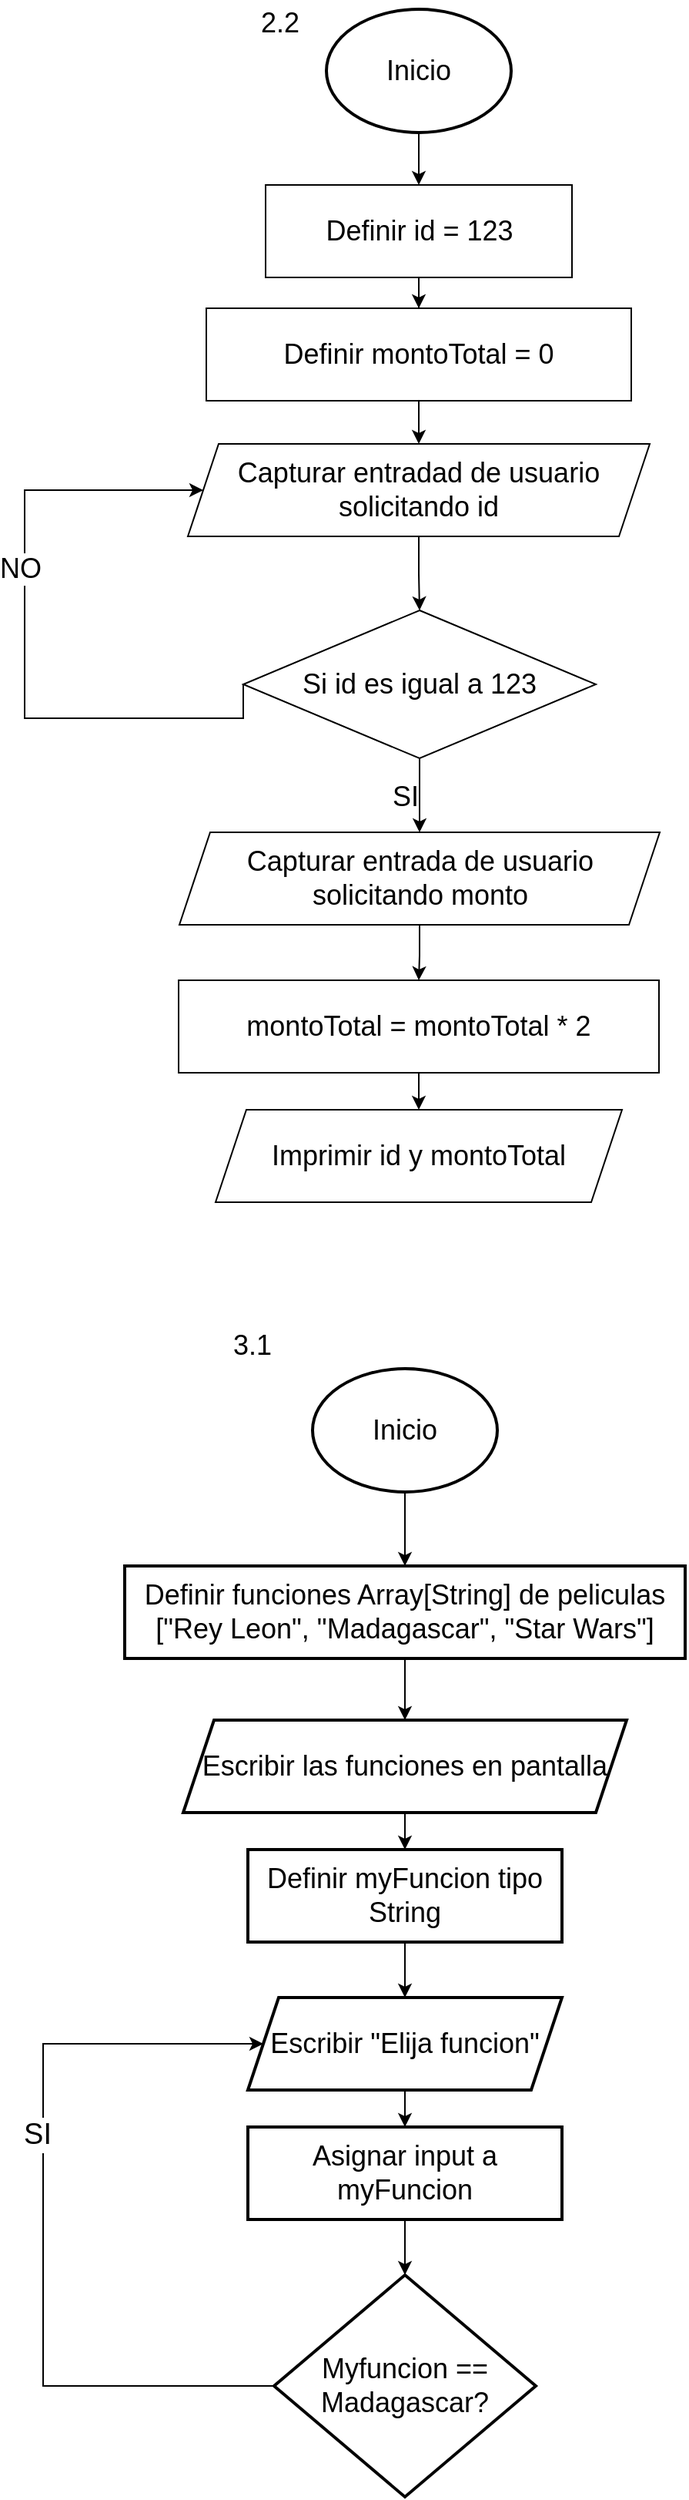 <mxfile version="23.1.5" type="github">
  <diagram name="Page-1" id="D6jSuuYGtf3E4rri9tUM">
    <mxGraphModel dx="1194" dy="750" grid="1" gridSize="12" guides="1" tooltips="1" connect="1" arrows="1" fold="1" page="1" pageScale="1" pageWidth="850" pageHeight="1100" math="0" shadow="0">
      <root>
        <mxCell id="0" />
        <mxCell id="1" parent="0" />
        <mxCell id="xoTJzdg2lMnU-Vgop3UH-8" style="edgeStyle=orthogonalEdgeStyle;rounded=0;orthogonalLoop=1;jettySize=auto;html=1;entryX=0.5;entryY=0;entryDx=0;entryDy=0;shadow=0;fontSize=18;" parent="1" source="JSRVEFu7Q7TZ1jJsunZb-2" target="xoTJzdg2lMnU-Vgop3UH-2" edge="1">
          <mxGeometry relative="1" as="geometry" />
        </mxCell>
        <mxCell id="JSRVEFu7Q7TZ1jJsunZb-2" value="&lt;div style=&quot;font-size: 18px;&quot;&gt;&lt;font style=&quot;font-size: 18px;&quot;&gt;Inicio&lt;/font&gt;&lt;/div&gt;" style="ellipse;whiteSpace=wrap;html=1;align=center;strokeWidth=2;fontSize=18;" parent="1" vertex="1">
          <mxGeometry x="365" y="90" width="120" height="80" as="geometry" />
        </mxCell>
        <mxCell id="xoTJzdg2lMnU-Vgop3UH-7" value="" style="edgeStyle=orthogonalEdgeStyle;rounded=0;orthogonalLoop=1;jettySize=auto;html=1;shadow=0;fontSize=18;" parent="1" source="xoTJzdg2lMnU-Vgop3UH-2" target="xoTJzdg2lMnU-Vgop3UH-6" edge="1">
          <mxGeometry relative="1" as="geometry" />
        </mxCell>
        <mxCell id="xoTJzdg2lMnU-Vgop3UH-2" value="&lt;font style=&quot;font-size: 18px;&quot;&gt;Definir id = 123&lt;br style=&quot;font-size: 18px;&quot;&gt;&lt;/font&gt;" style="rounded=0;whiteSpace=wrap;html=1;shadow=0;fontSize=18;" parent="1" vertex="1">
          <mxGeometry x="325.5" y="204" width="199" height="60" as="geometry" />
        </mxCell>
        <mxCell id="xoTJzdg2lMnU-Vgop3UH-12" value="" style="edgeStyle=orthogonalEdgeStyle;rounded=0;orthogonalLoop=1;jettySize=auto;html=1;fontSize=18;" parent="1" source="xoTJzdg2lMnU-Vgop3UH-6" target="xoTJzdg2lMnU-Vgop3UH-11" edge="1">
          <mxGeometry relative="1" as="geometry" />
        </mxCell>
        <mxCell id="xoTJzdg2lMnU-Vgop3UH-6" value="Definir montoTotal = 0" style="whiteSpace=wrap;html=1;rounded=0;shadow=0;fontSize=18;" parent="1" vertex="1">
          <mxGeometry x="287" y="284" width="276" height="60" as="geometry" />
        </mxCell>
        <mxCell id="xoTJzdg2lMnU-Vgop3UH-18" value="" style="edgeStyle=orthogonalEdgeStyle;rounded=0;orthogonalLoop=1;jettySize=auto;html=1;fontSize=18;" parent="1" source="xoTJzdg2lMnU-Vgop3UH-11" target="xoTJzdg2lMnU-Vgop3UH-17" edge="1">
          <mxGeometry relative="1" as="geometry" />
        </mxCell>
        <mxCell id="xoTJzdg2lMnU-Vgop3UH-11" value="Capturar entradad de usuario solicitando id" style="shape=parallelogram;perimeter=parallelogramPerimeter;whiteSpace=wrap;html=1;fixedSize=1;fontSize=18;rounded=0;shadow=0;" parent="1" vertex="1">
          <mxGeometry x="275" y="372" width="300" height="60" as="geometry" />
        </mxCell>
        <mxCell id="xoTJzdg2lMnU-Vgop3UH-19" style="edgeStyle=orthogonalEdgeStyle;rounded=0;orthogonalLoop=1;jettySize=auto;html=1;entryX=0;entryY=0.5;entryDx=0;entryDy=0;exitX=0;exitY=0.5;exitDx=0;exitDy=0;fontSize=18;" parent="1" source="xoTJzdg2lMnU-Vgop3UH-17" target="xoTJzdg2lMnU-Vgop3UH-11" edge="1">
          <mxGeometry relative="1" as="geometry">
            <mxPoint x="168" y="396" as="targetPoint" />
            <Array as="points">
              <mxPoint x="311" y="550" />
              <mxPoint x="169" y="550" />
              <mxPoint x="169" y="402" />
            </Array>
          </mxGeometry>
        </mxCell>
        <mxCell id="xoTJzdg2lMnU-Vgop3UH-20" value="NO" style="edgeLabel;html=1;align=center;verticalAlign=middle;resizable=0;points=[];fontSize=18;" parent="xoTJzdg2lMnU-Vgop3UH-19" vertex="1" connectable="0">
          <mxGeometry x="0.222" y="3" relative="1" as="geometry">
            <mxPoint as="offset" />
          </mxGeometry>
        </mxCell>
        <mxCell id="xoTJzdg2lMnU-Vgop3UH-22" value="" style="edgeStyle=orthogonalEdgeStyle;rounded=0;orthogonalLoop=1;jettySize=auto;html=1;fontSize=18;" parent="1" source="xoTJzdg2lMnU-Vgop3UH-17" target="xoTJzdg2lMnU-Vgop3UH-21" edge="1">
          <mxGeometry relative="1" as="geometry" />
        </mxCell>
        <mxCell id="xoTJzdg2lMnU-Vgop3UH-17" value="Si id es igual a 123" style="rhombus;whiteSpace=wrap;html=1;fontSize=18;rounded=0;shadow=0;" parent="1" vertex="1">
          <mxGeometry x="311" y="480" width="229" height="96" as="geometry" />
        </mxCell>
        <mxCell id="xoTJzdg2lMnU-Vgop3UH-25" value="" style="edgeStyle=orthogonalEdgeStyle;rounded=0;orthogonalLoop=1;jettySize=auto;html=1;fontSize=18;" parent="1" source="xoTJzdg2lMnU-Vgop3UH-21" target="xoTJzdg2lMnU-Vgop3UH-24" edge="1">
          <mxGeometry relative="1" as="geometry" />
        </mxCell>
        <mxCell id="xoTJzdg2lMnU-Vgop3UH-21" value="Capturar entrada de usuario solicitando monto" style="shape=parallelogram;perimeter=parallelogramPerimeter;whiteSpace=wrap;html=1;fixedSize=1;fontSize=18;rounded=0;shadow=0;" parent="1" vertex="1">
          <mxGeometry x="269.5" y="624" width="312" height="60" as="geometry" />
        </mxCell>
        <mxCell id="xoTJzdg2lMnU-Vgop3UH-23" value="SI" style="text;html=1;align=center;verticalAlign=middle;resizable=0;points=[];autosize=1;strokeColor=none;fillColor=none;fontSize=18;" parent="1" vertex="1">
          <mxGeometry x="392" y="583" width="48" height="36" as="geometry" />
        </mxCell>
        <mxCell id="xoTJzdg2lMnU-Vgop3UH-27" value="" style="edgeStyle=orthogonalEdgeStyle;rounded=0;orthogonalLoop=1;jettySize=auto;html=1;fontSize=18;" parent="1" source="xoTJzdg2lMnU-Vgop3UH-24" target="xoTJzdg2lMnU-Vgop3UH-26" edge="1">
          <mxGeometry relative="1" as="geometry" />
        </mxCell>
        <mxCell id="xoTJzdg2lMnU-Vgop3UH-24" value="montoTotal = montoTotal * 2" style="rounded=0;whiteSpace=wrap;html=1;fontSize=18;shadow=0;" parent="1" vertex="1">
          <mxGeometry x="269" y="720" width="312" height="60" as="geometry" />
        </mxCell>
        <mxCell id="xoTJzdg2lMnU-Vgop3UH-26" value="Imprimir id y montoTotal" style="shape=parallelogram;perimeter=parallelogramPerimeter;whiteSpace=wrap;html=1;fixedSize=1;fontSize=18;rounded=0;shadow=0;" parent="1" vertex="1">
          <mxGeometry x="293" y="804" width="264" height="60" as="geometry" />
        </mxCell>
        <mxCell id="xoTJzdg2lMnU-Vgop3UH-28" value="&lt;font style=&quot;font-size: 18px;&quot;&gt;2.2&lt;/font&gt;" style="text;html=1;align=center;verticalAlign=middle;whiteSpace=wrap;rounded=0;" parent="1" vertex="1">
          <mxGeometry x="305" y="84" width="60" height="30" as="geometry" />
        </mxCell>
        <mxCell id="ddKnpVyn28bCaXbPGC_H-5" value="" style="edgeStyle=orthogonalEdgeStyle;rounded=0;orthogonalLoop=1;jettySize=auto;html=1;" edge="1" parent="1" source="ddKnpVyn28bCaXbPGC_H-1" target="ddKnpVyn28bCaXbPGC_H-4">
          <mxGeometry relative="1" as="geometry" />
        </mxCell>
        <mxCell id="ddKnpVyn28bCaXbPGC_H-1" value="&lt;div style=&quot;font-size: 18px;&quot;&gt;&lt;font style=&quot;font-size: 18px;&quot;&gt;Inicio&lt;/font&gt;&lt;/div&gt;" style="ellipse;whiteSpace=wrap;html=1;align=center;strokeWidth=2;fontSize=18;" vertex="1" parent="1">
          <mxGeometry x="356" y="972" width="120" height="80" as="geometry" />
        </mxCell>
        <mxCell id="ddKnpVyn28bCaXbPGC_H-2" value="&lt;font style=&quot;font-size: 18px;&quot;&gt;3.1&lt;/font&gt;" style="text;html=1;align=center;verticalAlign=middle;whiteSpace=wrap;rounded=0;" vertex="1" parent="1">
          <mxGeometry x="287" y="942" width="60" height="30" as="geometry" />
        </mxCell>
        <mxCell id="ddKnpVyn28bCaXbPGC_H-7" value="" style="edgeStyle=orthogonalEdgeStyle;rounded=0;orthogonalLoop=1;jettySize=auto;html=1;" edge="1" parent="1" source="ddKnpVyn28bCaXbPGC_H-4" target="ddKnpVyn28bCaXbPGC_H-6">
          <mxGeometry relative="1" as="geometry" />
        </mxCell>
        <mxCell id="ddKnpVyn28bCaXbPGC_H-4" value="Definir funciones Array[String] de peliculas [&quot;Rey Leon&quot;, &quot;Madagascar&quot;, &quot;Star Wars&quot;]" style="whiteSpace=wrap;html=1;fontSize=18;strokeWidth=2;" vertex="1" parent="1">
          <mxGeometry x="234" y="1100" width="364" height="60" as="geometry" />
        </mxCell>
        <mxCell id="ddKnpVyn28bCaXbPGC_H-9" value="" style="edgeStyle=orthogonalEdgeStyle;rounded=0;orthogonalLoop=1;jettySize=auto;html=1;" edge="1" parent="1" source="ddKnpVyn28bCaXbPGC_H-6" target="ddKnpVyn28bCaXbPGC_H-8">
          <mxGeometry relative="1" as="geometry" />
        </mxCell>
        <mxCell id="ddKnpVyn28bCaXbPGC_H-6" value="Escribir las funciones en pantalla" style="shape=parallelogram;perimeter=parallelogramPerimeter;whiteSpace=wrap;html=1;fixedSize=1;fontSize=18;strokeWidth=2;" vertex="1" parent="1">
          <mxGeometry x="272" y="1200" width="288" height="60" as="geometry" />
        </mxCell>
        <mxCell id="ddKnpVyn28bCaXbPGC_H-11" value="" style="edgeStyle=orthogonalEdgeStyle;rounded=0;orthogonalLoop=1;jettySize=auto;html=1;" edge="1" parent="1" source="ddKnpVyn28bCaXbPGC_H-8" target="ddKnpVyn28bCaXbPGC_H-10">
          <mxGeometry relative="1" as="geometry" />
        </mxCell>
        <mxCell id="ddKnpVyn28bCaXbPGC_H-8" value="Definir myFuncion tipo String" style="whiteSpace=wrap;html=1;fontSize=18;strokeWidth=2;" vertex="1" parent="1">
          <mxGeometry x="314" y="1284" width="204" height="60" as="geometry" />
        </mxCell>
        <mxCell id="ddKnpVyn28bCaXbPGC_H-13" value="" style="edgeStyle=orthogonalEdgeStyle;rounded=0;orthogonalLoop=1;jettySize=auto;html=1;" edge="1" parent="1" source="ddKnpVyn28bCaXbPGC_H-10" target="ddKnpVyn28bCaXbPGC_H-12">
          <mxGeometry relative="1" as="geometry" />
        </mxCell>
        <mxCell id="ddKnpVyn28bCaXbPGC_H-10" value="Escribir &quot;Elija funcion&quot;" style="shape=parallelogram;perimeter=parallelogramPerimeter;whiteSpace=wrap;html=1;fixedSize=1;fontSize=18;strokeWidth=2;" vertex="1" parent="1">
          <mxGeometry x="314" y="1380" width="204" height="60" as="geometry" />
        </mxCell>
        <mxCell id="ddKnpVyn28bCaXbPGC_H-15" value="" style="edgeStyle=orthogonalEdgeStyle;rounded=0;orthogonalLoop=1;jettySize=auto;html=1;" edge="1" parent="1" source="ddKnpVyn28bCaXbPGC_H-12" target="ddKnpVyn28bCaXbPGC_H-14">
          <mxGeometry relative="1" as="geometry" />
        </mxCell>
        <mxCell id="ddKnpVyn28bCaXbPGC_H-12" value="Asignar input a myFuncion" style="whiteSpace=wrap;html=1;fontSize=18;strokeWidth=2;" vertex="1" parent="1">
          <mxGeometry x="314" y="1464" width="204" height="60" as="geometry" />
        </mxCell>
        <mxCell id="ddKnpVyn28bCaXbPGC_H-16" style="edgeStyle=orthogonalEdgeStyle;rounded=0;orthogonalLoop=1;jettySize=auto;html=1;" edge="1" parent="1" source="ddKnpVyn28bCaXbPGC_H-14" target="ddKnpVyn28bCaXbPGC_H-10">
          <mxGeometry relative="1" as="geometry">
            <mxPoint x="228" y="1416" as="targetPoint" />
            <Array as="points">
              <mxPoint x="181" y="1632" />
              <mxPoint x="181" y="1410" />
            </Array>
          </mxGeometry>
        </mxCell>
        <mxCell id="ddKnpVyn28bCaXbPGC_H-17" value="SI" style="edgeLabel;html=1;align=center;verticalAlign=middle;resizable=0;points=[];fontSize=19;" vertex="1" connectable="0" parent="ddKnpVyn28bCaXbPGC_H-16">
          <mxGeometry x="0.215" y="4" relative="1" as="geometry">
            <mxPoint as="offset" />
          </mxGeometry>
        </mxCell>
        <mxCell id="ddKnpVyn28bCaXbPGC_H-14" value="Myfuncion == Madagascar?" style="rhombus;whiteSpace=wrap;html=1;fontSize=18;strokeWidth=2;" vertex="1" parent="1">
          <mxGeometry x="331" y="1560" width="170" height="144" as="geometry" />
        </mxCell>
      </root>
    </mxGraphModel>
  </diagram>
</mxfile>
